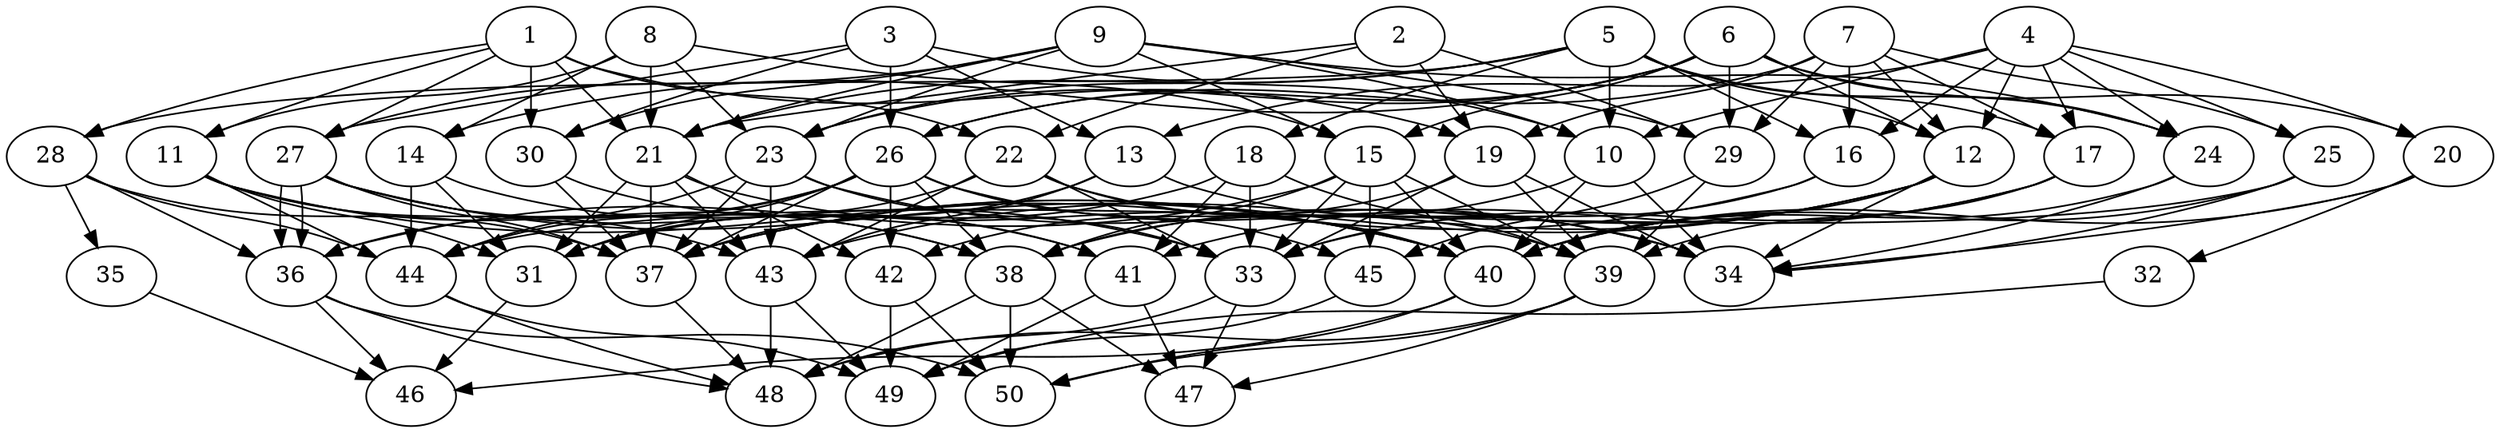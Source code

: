 // DAG automatically generated by daggen at Thu Oct  3 14:07:56 2019
// ./daggen --dot -n 50 --ccr 0.3 --fat 0.7 --regular 0.5 --density 0.5 --mindata 5242880 --maxdata 52428800 
digraph G {
  1 [size="54217387", alpha="0.11", expect_size="16265216"] 
  1 -> 11 [size ="16265216"]
  1 -> 19 [size ="16265216"]
  1 -> 21 [size ="16265216"]
  1 -> 22 [size ="16265216"]
  1 -> 27 [size ="16265216"]
  1 -> 28 [size ="16265216"]
  1 -> 30 [size ="16265216"]
  2 [size="43124053", alpha="0.07", expect_size="12937216"] 
  2 -> 19 [size ="12937216"]
  2 -> 21 [size ="12937216"]
  2 -> 22 [size ="12937216"]
  2 -> 29 [size ="12937216"]
  3 [size="25190400", alpha="0.11", expect_size="7557120"] 
  3 -> 10 [size ="7557120"]
  3 -> 13 [size ="7557120"]
  3 -> 26 [size ="7557120"]
  3 -> 27 [size ="7557120"]
  3 -> 30 [size ="7557120"]
  4 [size="34805760", alpha="0.02", expect_size="10441728"] 
  4 -> 10 [size ="10441728"]
  4 -> 12 [size ="10441728"]
  4 -> 13 [size ="10441728"]
  4 -> 16 [size ="10441728"]
  4 -> 17 [size ="10441728"]
  4 -> 20 [size ="10441728"]
  4 -> 24 [size ="10441728"]
  4 -> 25 [size ="10441728"]
  5 [size="166830080", alpha="0.06", expect_size="50049024"] 
  5 -> 10 [size ="50049024"]
  5 -> 12 [size ="50049024"]
  5 -> 16 [size ="50049024"]
  5 -> 17 [size ="50049024"]
  5 -> 18 [size ="50049024"]
  5 -> 21 [size ="50049024"]
  5 -> 23 [size ="50049024"]
  5 -> 24 [size ="50049024"]
  5 -> 28 [size ="50049024"]
  6 [size="112814080", alpha="0.11", expect_size="33844224"] 
  6 -> 12 [size ="33844224"]
  6 -> 14 [size ="33844224"]
  6 -> 15 [size ="33844224"]
  6 -> 20 [size ="33844224"]
  6 -> 23 [size ="33844224"]
  6 -> 24 [size ="33844224"]
  6 -> 26 [size ="33844224"]
  6 -> 29 [size ="33844224"]
  7 [size="28009813", alpha="0.10", expect_size="8402944"] 
  7 -> 12 [size ="8402944"]
  7 -> 16 [size ="8402944"]
  7 -> 17 [size ="8402944"]
  7 -> 19 [size ="8402944"]
  7 -> 25 [size ="8402944"]
  7 -> 26 [size ="8402944"]
  7 -> 29 [size ="8402944"]
  8 [size="29924693", alpha="0.17", expect_size="8977408"] 
  8 -> 11 [size ="8977408"]
  8 -> 14 [size ="8977408"]
  8 -> 15 [size ="8977408"]
  8 -> 21 [size ="8977408"]
  8 -> 23 [size ="8977408"]
  9 [size="89934507", alpha="0.04", expect_size="26980352"] 
  9 -> 10 [size ="26980352"]
  9 -> 15 [size ="26980352"]
  9 -> 21 [size ="26980352"]
  9 -> 23 [size ="26980352"]
  9 -> 24 [size ="26980352"]
  9 -> 27 [size ="26980352"]
  9 -> 29 [size ="26980352"]
  9 -> 30 [size ="26980352"]
  10 [size="114670933", alpha="0.15", expect_size="34401280"] 
  10 -> 34 [size ="34401280"]
  10 -> 38 [size ="34401280"]
  10 -> 40 [size ="34401280"]
  11 [size="28132693", alpha="0.13", expect_size="8439808"] 
  11 -> 31 [size ="8439808"]
  11 -> 38 [size ="8439808"]
  11 -> 40 [size ="8439808"]
  11 -> 43 [size ="8439808"]
  11 -> 44 [size ="8439808"]
  12 [size="115770027", alpha="0.07", expect_size="34731008"] 
  12 -> 34 [size ="34731008"]
  12 -> 37 [size ="34731008"]
  12 -> 38 [size ="34731008"]
  12 -> 40 [size ="34731008"]
  12 -> 43 [size ="34731008"]
  13 [size="170386773", alpha="0.11", expect_size="51116032"] 
  13 -> 34 [size ="51116032"]
  13 -> 37 [size ="51116032"]
  13 -> 43 [size ="51116032"]
  14 [size="99682987", alpha="0.08", expect_size="29904896"] 
  14 -> 31 [size ="29904896"]
  14 -> 41 [size ="29904896"]
  14 -> 44 [size ="29904896"]
  15 [size="114155520", alpha="0.13", expect_size="34246656"] 
  15 -> 33 [size ="34246656"]
  15 -> 36 [size ="34246656"]
  15 -> 38 [size ="34246656"]
  15 -> 39 [size ="34246656"]
  15 -> 40 [size ="34246656"]
  15 -> 45 [size ="34246656"]
  16 [size="160580267", alpha="0.15", expect_size="48174080"] 
  16 -> 33 [size ="48174080"]
  16 -> 37 [size ="48174080"]
  17 [size="93590187", alpha="0.19", expect_size="28077056"] 
  17 -> 33 [size ="28077056"]
  17 -> 39 [size ="28077056"]
  17 -> 41 [size ="28077056"]
  18 [size="173352960", alpha="0.15", expect_size="52005888"] 
  18 -> 31 [size ="52005888"]
  18 -> 33 [size ="52005888"]
  18 -> 39 [size ="52005888"]
  18 -> 41 [size ="52005888"]
  19 [size="146319360", alpha="0.04", expect_size="43895808"] 
  19 -> 33 [size ="43895808"]
  19 -> 34 [size ="43895808"]
  19 -> 39 [size ="43895808"]
  19 -> 42 [size ="43895808"]
  20 [size="22125227", alpha="0.12", expect_size="6637568"] 
  20 -> 32 [size ="6637568"]
  20 -> 34 [size ="6637568"]
  20 -> 40 [size ="6637568"]
  21 [size="141820587", alpha="0.04", expect_size="42546176"] 
  21 -> 31 [size ="42546176"]
  21 -> 37 [size ="42546176"]
  21 -> 40 [size ="42546176"]
  21 -> 42 [size ="42546176"]
  21 -> 43 [size ="42546176"]
  22 [size="88480427", alpha="0.20", expect_size="26544128"] 
  22 -> 31 [size ="26544128"]
  22 -> 33 [size ="26544128"]
  22 -> 39 [size ="26544128"]
  22 -> 40 [size ="26544128"]
  22 -> 43 [size ="26544128"]
  23 [size="143127893", alpha="0.16", expect_size="42938368"] 
  23 -> 33 [size ="42938368"]
  23 -> 34 [size ="42938368"]
  23 -> 37 [size ="42938368"]
  23 -> 43 [size ="42938368"]
  23 -> 44 [size ="42938368"]
  24 [size="71553707", alpha="0.15", expect_size="21466112"] 
  24 -> 34 [size ="21466112"]
  24 -> 40 [size ="21466112"]
  25 [size="132730880", alpha="0.13", expect_size="39819264"] 
  25 -> 34 [size ="39819264"]
  25 -> 40 [size ="39819264"]
  25 -> 44 [size ="39819264"]
  26 [size="81397760", alpha="0.03", expect_size="24419328"] 
  26 -> 31 [size ="24419328"]
  26 -> 34 [size ="24419328"]
  26 -> 36 [size ="24419328"]
  26 -> 37 [size ="24419328"]
  26 -> 38 [size ="24419328"]
  26 -> 42 [size ="24419328"]
  26 -> 44 [size ="24419328"]
  26 -> 45 [size ="24419328"]
  27 [size="41055573", alpha="0.14", expect_size="12316672"] 
  27 -> 33 [size ="12316672"]
  27 -> 36 [size ="12316672"]
  27 -> 36 [size ="12316672"]
  27 -> 37 [size ="12316672"]
  27 -> 38 [size ="12316672"]
  27 -> 40 [size ="12316672"]
  28 [size="35007147", alpha="0.07", expect_size="10502144"] 
  28 -> 35 [size ="10502144"]
  28 -> 36 [size ="10502144"]
  28 -> 37 [size ="10502144"]
  28 -> 44 [size ="10502144"]
  29 [size="150152533", alpha="0.09", expect_size="45045760"] 
  29 -> 39 [size ="45045760"]
  29 -> 45 [size ="45045760"]
  30 [size="23572480", alpha="0.04", expect_size="7071744"] 
  30 -> 37 [size ="7071744"]
  30 -> 41 [size ="7071744"]
  31 [size="115101013", alpha="0.20", expect_size="34530304"] 
  31 -> 46 [size ="34530304"]
  32 [size="146909867", alpha="0.08", expect_size="44072960"] 
  32 -> 49 [size ="44072960"]
  33 [size="144646827", alpha="0.16", expect_size="43394048"] 
  33 -> 47 [size ="43394048"]
  33 -> 48 [size ="43394048"]
  34 [size="116026027", alpha="0.14", expect_size="34807808"] 
  35 [size="78383787", alpha="0.04", expect_size="23515136"] 
  35 -> 46 [size ="23515136"]
  36 [size="23787520", alpha="0.13", expect_size="7136256"] 
  36 -> 46 [size ="7136256"]
  36 -> 48 [size ="7136256"]
  36 -> 50 [size ="7136256"]
  37 [size="47575040", alpha="0.11", expect_size="14272512"] 
  37 -> 48 [size ="14272512"]
  38 [size="160279893", alpha="0.10", expect_size="48083968"] 
  38 -> 47 [size ="48083968"]
  38 -> 48 [size ="48083968"]
  38 -> 50 [size ="48083968"]
  39 [size="59784533", alpha="0.04", expect_size="17935360"] 
  39 -> 47 [size ="17935360"]
  39 -> 48 [size ="17935360"]
  39 -> 50 [size ="17935360"]
  40 [size="133120000", alpha="0.19", expect_size="39936000"] 
  40 -> 46 [size ="39936000"]
  40 -> 50 [size ="39936000"]
  41 [size="162904747", alpha="0.10", expect_size="48871424"] 
  41 -> 47 [size ="48871424"]
  41 -> 49 [size ="48871424"]
  42 [size="159805440", alpha="0.10", expect_size="47941632"] 
  42 -> 49 [size ="47941632"]
  42 -> 50 [size ="47941632"]
  43 [size="64822613", alpha="0.06", expect_size="19446784"] 
  43 -> 48 [size ="19446784"]
  43 -> 49 [size ="19446784"]
  44 [size="30873600", alpha="0.09", expect_size="9262080"] 
  44 -> 48 [size ="9262080"]
  44 -> 49 [size ="9262080"]
  45 [size="140165120", alpha="0.07", expect_size="42049536"] 
  45 -> 49 [size ="42049536"]
  46 [size="17517227", alpha="0.13", expect_size="5255168"] 
  47 [size="120606720", alpha="0.01", expect_size="36182016"] 
  48 [size="53691733", alpha="0.12", expect_size="16107520"] 
  49 [size="129928533", alpha="0.20", expect_size="38978560"] 
  50 [size="163597653", alpha="0.08", expect_size="49079296"] 
}
